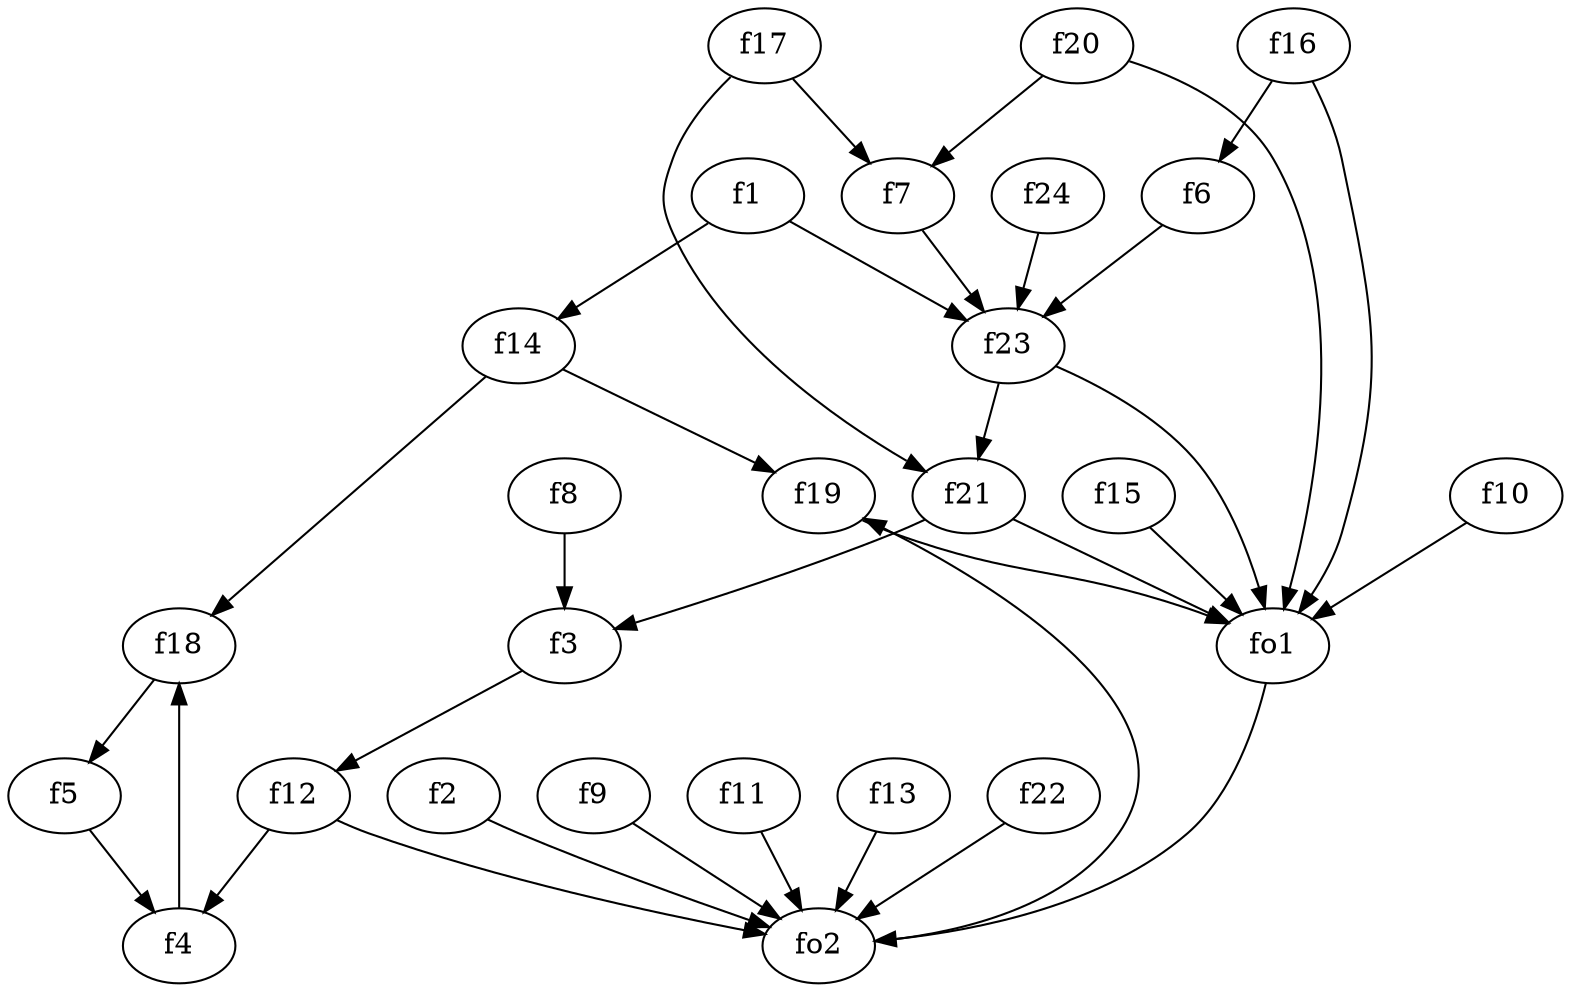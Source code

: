 strict digraph  {
f1;
f2;
f3;
f4;
f5;
f6;
f7;
f8;
f9;
f10;
f11;
f12;
f13;
f14;
f15;
f16;
f17;
f18;
f19;
f20;
f21;
f22;
f23;
f24;
fo1;
fo2;
f1 -> f23  [weight=2];
f1 -> f14  [weight=2];
f2 -> fo2  [weight=2];
f3 -> f12  [weight=2];
f4 -> f18  [weight=2];
f5 -> f4  [weight=2];
f6 -> f23  [weight=2];
f7 -> f23  [weight=2];
f8 -> f3  [weight=2];
f9 -> fo2  [weight=2];
f10 -> fo1  [weight=2];
f11 -> fo2  [weight=2];
f12 -> fo2  [weight=2];
f12 -> f4  [weight=2];
f13 -> fo2  [weight=2];
f14 -> f18  [weight=2];
f14 -> f19  [weight=2];
f15 -> fo1  [weight=2];
f16 -> f6  [weight=2];
f16 -> fo1  [weight=2];
f17 -> f7  [weight=2];
f17 -> f21  [weight=2];
f18 -> f5  [weight=2];
f19 -> fo1  [weight=2];
f20 -> fo1  [weight=2];
f20 -> f7  [weight=2];
f21 -> f3  [weight=2];
f21 -> fo1  [weight=2];
f22 -> fo2  [weight=2];
f23 -> f21  [weight=2];
f23 -> fo1  [weight=2];
f24 -> f23  [weight=2];
fo1 -> fo2  [weight=2];
fo2 -> f19  [weight=2];
}
